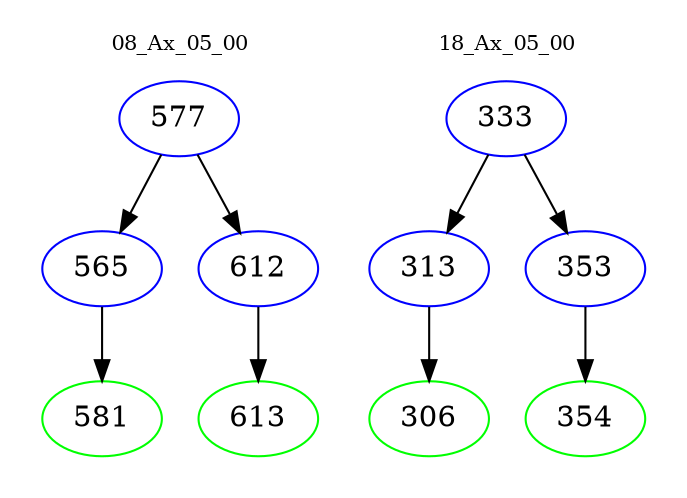 digraph{
subgraph cluster_0 {
color = white
label = "08_Ax_05_00";
fontsize=10;
T0_577 [label="577", color="blue"]
T0_577 -> T0_565 [color="black"]
T0_565 [label="565", color="blue"]
T0_565 -> T0_581 [color="black"]
T0_581 [label="581", color="green"]
T0_577 -> T0_612 [color="black"]
T0_612 [label="612", color="blue"]
T0_612 -> T0_613 [color="black"]
T0_613 [label="613", color="green"]
}
subgraph cluster_1 {
color = white
label = "18_Ax_05_00";
fontsize=10;
T1_333 [label="333", color="blue"]
T1_333 -> T1_313 [color="black"]
T1_313 [label="313", color="blue"]
T1_313 -> T1_306 [color="black"]
T1_306 [label="306", color="green"]
T1_333 -> T1_353 [color="black"]
T1_353 [label="353", color="blue"]
T1_353 -> T1_354 [color="black"]
T1_354 [label="354", color="green"]
}
}
